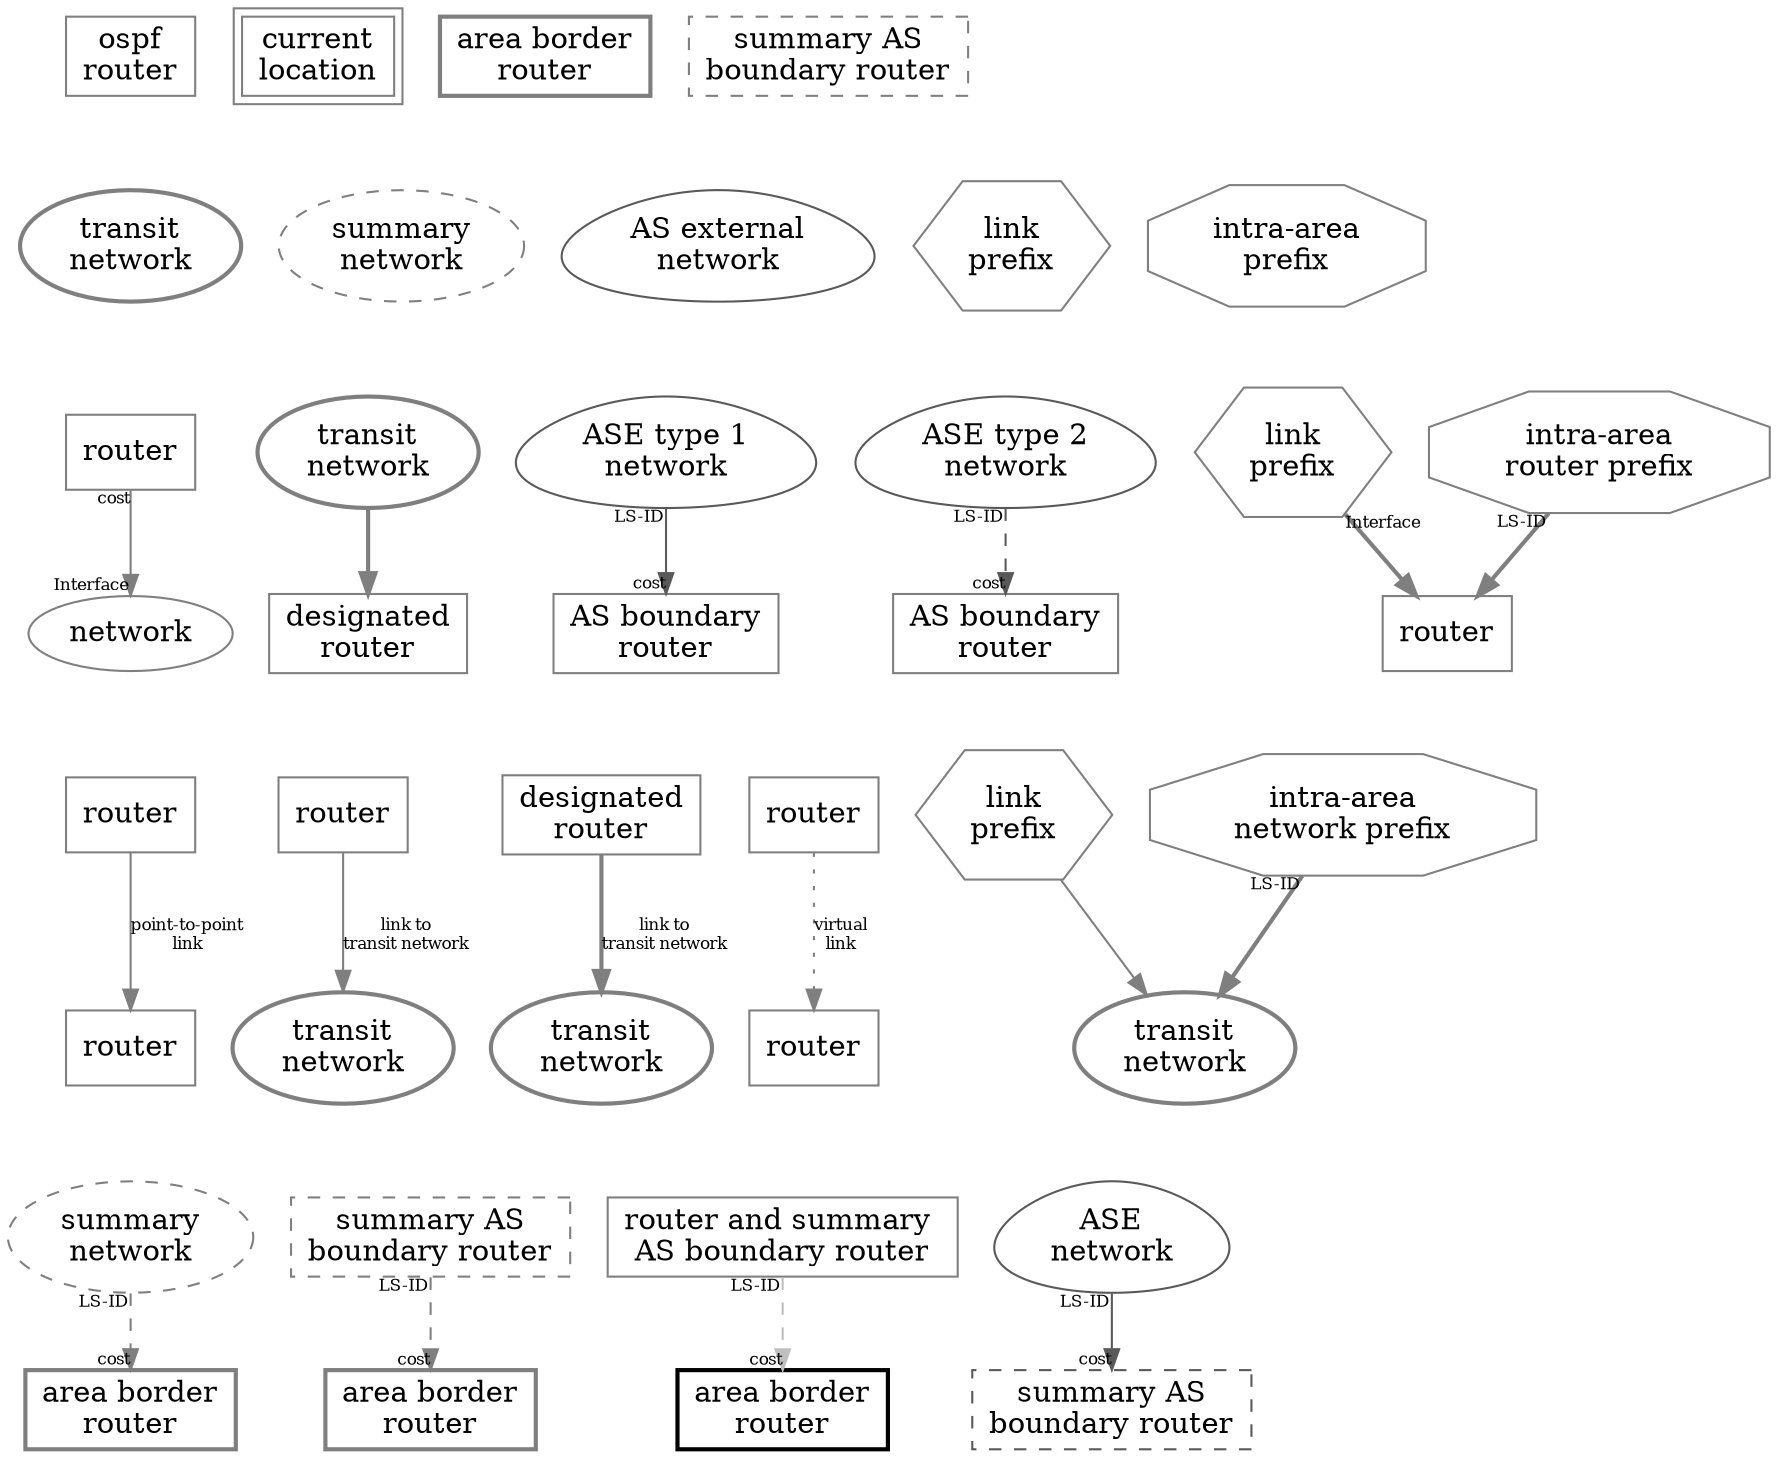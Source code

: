 digraph "ospf legend" {
	node [ color=gray50 fontsize=14 ];
	edge [ color=gray50 fontsize=8  ];
	router0 -> network0 -> edgerouter0 [ style=invis ];
	edgenetwork0 -> linkrouter0 [ style=invis ];
	linkdst0 -> summarynetwork0 [ style=invis ];
	router0 [
		style="solid"
		shape="box"
		label="ospf\nrouter"
	];
	router1 [
		peripheries="2"
		style="solid"
		shape="box"
		label="current\nlocation"
	];
	router2 [
		style="bold"
		shape="box"
		label="area border\nrouter"
	];
	router3 [
		style="dashed"
		shape="box"
		label="summary AS\nboundary router"
	];
	{ rank=same; router0; router1; router2; router3; }
	network0 [
		style="bold"
		shape="ellipse"
		label="transit\nnetwork"
	];
	network1 [
		style="dashed"
		shape="ellipse"
		label="summary\nnetwork"
	];
	network2 [
		color="gray35"
		style="solid"
		shape="egg"
		label="AS external\nnetwork"
	];
	network3 [
		style="solid"
		shape="hexagon"
		label="link\nprefix"
	];
	network4 [
		style="solid"
		shape="octagon"
		label="intra-area\nprefix"
	];
	{ rank=same; network0; network1; network2; network3; network4; }
	edgenetwork0 [
		style="solid"
		shape="ellipse"
		label="network"
	];
	edgenetwork1 [
		style="bold"
		shape="ellipse"
		label="transit\nnetwork"
	];
	edgenetwork2 [
		color="gray35"
		style="solid"
		shape="egg"
		label="ASE type 1\nnetwork"
	];
	edgenetwork3 [
		color="gray35"
		style="solid"
		shape="egg"
		label="ASE type 2\nnetwork"
	];
	edgenetwork4 [
		style="solid"
		shape="hexagon"
		label="link\nprefix"
	];
	edgenetwork5 [
		style="solid"
		shape="octagon"
		label="intra-area\nrouter prefix"
	];
	edgerouter0 [
		style="solid"
		shape="box"
		label="router"
	];
	edgerouter1 [
		style="solid"
		shape="box"
		label="designated\nrouter"
	];
	edgerouter2 [
		style="solid"
		shape="box"
		label="AS boundary\nrouter"
	];
	edgerouter3 [
		style="solid"
		shape="box"
		label="AS boundary\nrouter"
	];
	edgerouter4 [
		style="solid"
		shape="box"
		label="router"
	];
	edgerouter0 -> edgenetwork0 [
		taillabel="cost"
		style="solid"
		headlabel="Interface"
	];
	edgenetwork1 -> edgerouter1 [
		style="bold"
	];
	edgenetwork2 -> edgerouter2 [
		taillabel="LS-ID"
		color="gray35"
		style="solid"
		headlabel="cost"
	];
	edgenetwork3 -> edgerouter3 [
		taillabel="LS-ID"
		color="gray35"
		style="dashed"
		headlabel="cost"
	];
	edgenetwork4 -> edgerouter4 [
		taillabel="Interface"
		style="bold"
	];
	edgenetwork5 -> edgerouter4 [
		taillabel="LS-ID"
		style="bold"
	];
	{ rank=same; edgerouter0; edgenetwork1; edgenetwork2; edgenetwork3; edgenetwork4; edgenetwork5; }
	linkrouter0 [
		style="solid"
		shape="box"
		label="router"
	];
	linkrouter1 [
		style="solid"
		shape="box"
		label="router"
	];
	linkrouter2 [
		style="solid"
		shape="box"
		label="designated\nrouter"
	];
	linkrouter3 [
		style="solid"
		shape="box"
		label="router"
	];
	linkrouter4 [
		style="solid"
		shape="hexagon"
		label="link\nprefix"
	];
	linkrouter5 [
		style="solid"
		shape="octagon"
		label="intra-area\nnetwork prefix"
	];
	linkdst0 [
		style="solid"
		shape="box"
		label="router"
	];
	linkdst1 [
		style="bold"
		shape="ellipse"
		label="transit\nnetwork"
	];
	linkdst2 [
		style="bold"
		shape="ellipse"
		label="transit\nnetwork"
	];
	linkdst3 [
		style="solid"
		shape="box"
		label="router"
	];
	linkdst4 [
		style="bold"
		shape="ellipse"
		label="transit\nnetwork"
	];
	linkrouter0 -> linkdst0 [
		style="solid"
		label="point-to-point\nlink"
	];
	linkrouter1 -> linkdst1 [
		style="solid"
		label="link to\ntransit network"
	];
	linkrouter2 -> linkdst2 [
		style="bold"
		label="link to\ntransit network"
	];
	linkrouter3 -> linkdst3 [
		style="dotted"
		label="virtual\nlink"
	];
	linkrouter4 -> linkdst4 [
		style="solid"
	];
	linkrouter5 -> linkdst4 [
		taillabel="LS-ID"
		style="bold"
	];
	{ rank=same; linkrouter0; linkrouter1; linkrouter2; linkrouter3; linkrouter4; linkrouter5; }
	summarynetwork0 [
		style="dashed"
		shape="ellipse"
		label="summary\nnetwork"
	];
	summarynetwork1 [
		style="dashed"
		shape="box"
		label="summary AS\nboundary router"
	];
	summarynetwork2 [
		style="solid"
		shape="box"
		label="router and summary \nAS boundary router"
	];
	summarynetwork3 [
		color="gray35"
		style="solid"
		shape="egg"
		label="ASE\nnetwork"
	];
	summaryrouter0 [
		style="bold"
		shape="box"
		label="area border\nrouter"
	];
	summaryrouter1 [
		style="bold"
		shape="box"
		label="area border\nrouter"
	];
	summaryrouter2 [
		color="black"
		style="bold"
		shape="box"
		label="area border\nrouter"
	];
	summaryrouter3 [
		color="gray35"
		style="dashed"
		shape="box"
		label="summary AS\nboundary router"
	];
	summarynetwork0 -> summaryrouter0 [
		taillabel="LS-ID"
		style="dashed"
		headlabel="cost"
	];
	summarynetwork1 -> summaryrouter1 [
		taillabel="LS-ID"
		style="dashed"
		headlabel="cost"
	];
	summarynetwork2 -> summaryrouter2 [
		taillabel="LS-ID"
		color="gray75"
		style="dashed"
		headlabel="cost"
	];
	summarynetwork3 -> summaryrouter3 [
		taillabel="LS-ID"
		color="gray35"
		style="solid"
		headlabel="cost"
	];
	{ rank=same; summarynetwork0; summarynetwork1; summarynetwork2; summarynetwork3; }
}
